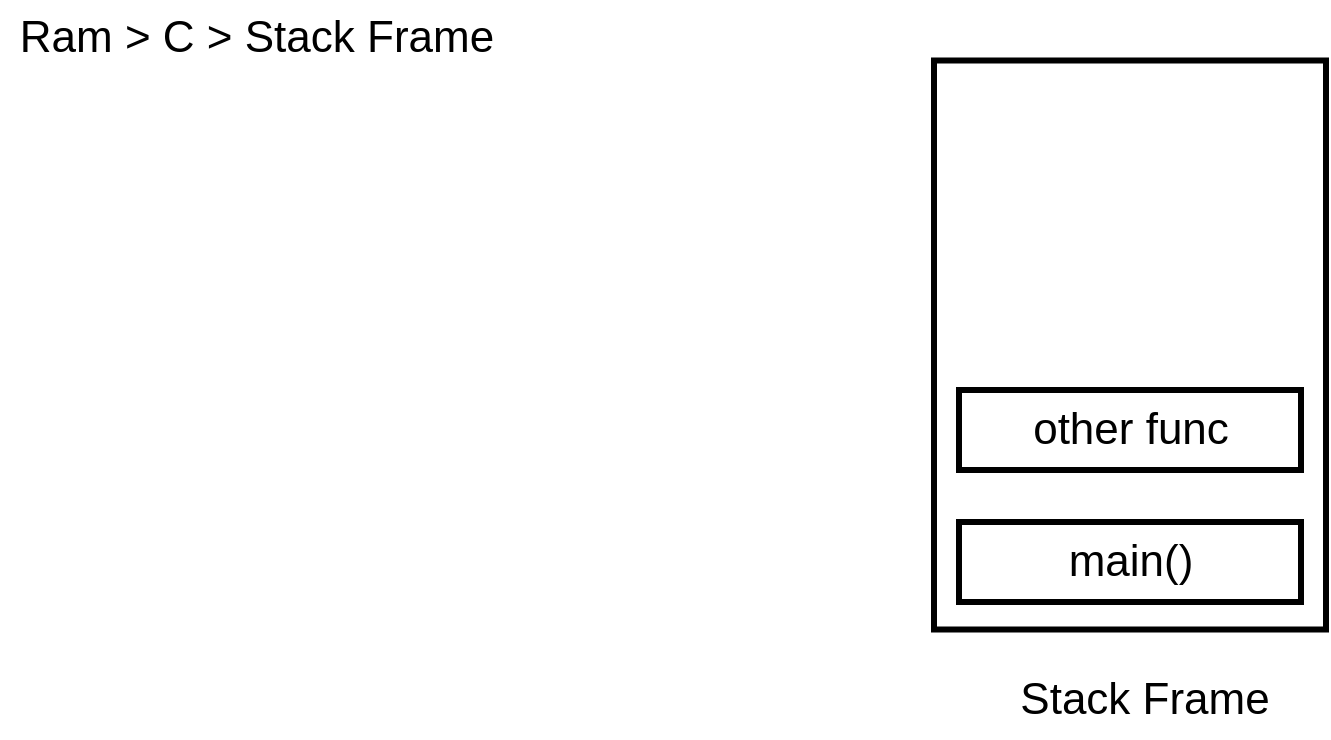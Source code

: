 <mxfile>
    <diagram id="lYxwmzsgjJexhKxpm00B" name="Page-1">
        <mxGraphModel dx="799" dy="427" grid="0" gridSize="10" guides="1" tooltips="1" connect="1" arrows="1" fold="1" page="1" pageScale="1" pageWidth="1100" pageHeight="850" math="0" shadow="0">
            <root>
                <mxCell id="0"/>
                <mxCell id="1" parent="0"/>
                <mxCell id="7" value="Ram &amp;gt; C &amp;gt; Stack Frame" style="text;html=1;align=center;verticalAlign=middle;resizable=0;points=[];autosize=1;strokeColor=none;fillColor=none;fontSize=22;movable=0;rotatable=0;deletable=0;editable=0;connectable=0;" vertex="1" parent="1">
                    <mxGeometry x="22" y="14" width="255" height="38" as="geometry"/>
                </mxCell>
                <mxCell id="9" value="" style="rounded=0;whiteSpace=wrap;html=1;fontSize=22;strokeWidth=3;movable=0;resizable=0;rotatable=0;deletable=0;editable=0;connectable=0;" vertex="1" parent="1">
                    <mxGeometry x="489" y="44.25" width="196" height="284.5" as="geometry"/>
                </mxCell>
                <mxCell id="11" value="Stack Frame" style="text;html=1;align=center;verticalAlign=middle;resizable=0;points=[];autosize=1;strokeColor=none;fillColor=none;fontSize=22;movable=0;rotatable=0;deletable=0;editable=0;connectable=0;" vertex="1" parent="1">
                    <mxGeometry x="522" y="345" width="143" height="38" as="geometry"/>
                </mxCell>
                <mxCell id="31" value="main()" style="rounded=0;whiteSpace=wrap;html=1;strokeWidth=3;fontSize=22;" vertex="1" parent="1">
                    <mxGeometry x="501.5" y="275" width="171" height="40" as="geometry"/>
                </mxCell>
                <mxCell id="32" value="other func" style="rounded=0;whiteSpace=wrap;html=1;strokeWidth=3;fontSize=22;" vertex="1" parent="1">
                    <mxGeometry x="501.5" y="209" width="171" height="40" as="geometry"/>
                </mxCell>
            </root>
        </mxGraphModel>
    </diagram>
</mxfile>